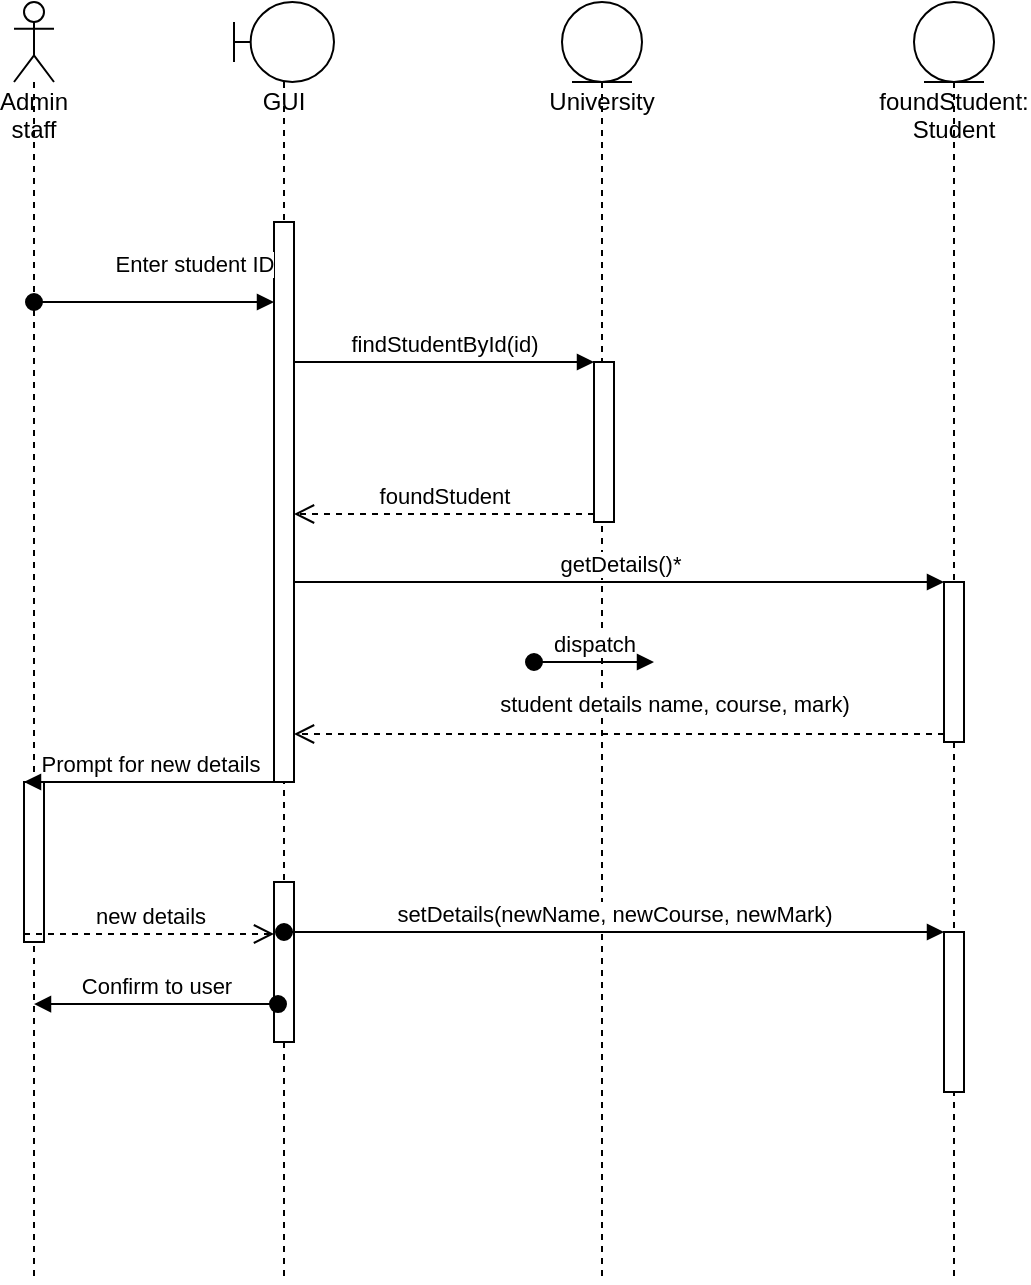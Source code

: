 <mxfile version="22.1.3" type="device">
  <diagram id="RrQAFQTPzV2vY8kiekfD" name="Page-1">
    <mxGraphModel dx="1168" dy="795" grid="1" gridSize="10" guides="1" tooltips="1" connect="1" arrows="1" fold="1" page="1" pageScale="1" pageWidth="827" pageHeight="1169" math="0" shadow="0">
      <root>
        <mxCell id="0" />
        <mxCell id="1" parent="0" />
        <mxCell id="gOjxntLg_w5VksE_CyKb-1" value="Admin staff" style="shape=umlLifeline;participant=umlActor;perimeter=lifelinePerimeter;whiteSpace=wrap;html=1;container=1;collapsible=0;recursiveResize=0;verticalAlign=top;spacingTop=36;outlineConnect=0;" parent="1" vertex="1">
          <mxGeometry x="120" y="80" width="20" height="640" as="geometry" />
        </mxCell>
        <mxCell id="gOjxntLg_w5VksE_CyKb-13" value="" style="html=1;points=[];perimeter=orthogonalPerimeter;" parent="gOjxntLg_w5VksE_CyKb-1" vertex="1">
          <mxGeometry x="5" y="390" width="10" height="80" as="geometry" />
        </mxCell>
        <mxCell id="gOjxntLg_w5VksE_CyKb-2" value="GUI" style="shape=umlLifeline;participant=umlBoundary;perimeter=lifelinePerimeter;whiteSpace=wrap;html=1;container=1;collapsible=0;recursiveResize=0;verticalAlign=top;spacingTop=36;outlineConnect=0;" parent="1" vertex="1">
          <mxGeometry x="230" y="80" width="50" height="640" as="geometry" />
        </mxCell>
        <mxCell id="gOjxntLg_w5VksE_CyKb-5" value="" style="html=1;points=[];perimeter=orthogonalPerimeter;" parent="gOjxntLg_w5VksE_CyKb-2" vertex="1">
          <mxGeometry x="20" y="110" width="10" height="280" as="geometry" />
        </mxCell>
        <mxCell id="gOjxntLg_w5VksE_CyKb-18" value="" style="html=1;points=[];perimeter=orthogonalPerimeter;" parent="gOjxntLg_w5VksE_CyKb-2" vertex="1">
          <mxGeometry x="20" y="440" width="10" height="80" as="geometry" />
        </mxCell>
        <mxCell id="gOjxntLg_w5VksE_CyKb-3" value="University" style="shape=umlLifeline;participant=umlEntity;perimeter=lifelinePerimeter;whiteSpace=wrap;html=1;container=1;collapsible=0;recursiveResize=0;verticalAlign=top;spacingTop=36;outlineConnect=0;" parent="1" vertex="1">
          <mxGeometry x="394" y="80" width="40" height="640" as="geometry" />
        </mxCell>
        <mxCell id="gOjxntLg_w5VksE_CyKb-7" value="" style="html=1;points=[];perimeter=orthogonalPerimeter;" parent="gOjxntLg_w5VksE_CyKb-3" vertex="1">
          <mxGeometry x="16" y="180" width="10" height="80" as="geometry" />
        </mxCell>
        <mxCell id="gOjxntLg_w5VksE_CyKb-4" value="foundStudent: Student" style="shape=umlLifeline;participant=umlEntity;perimeter=lifelinePerimeter;whiteSpace=wrap;html=1;container=1;collapsible=0;recursiveResize=0;verticalAlign=top;spacingTop=36;outlineConnect=0;" parent="1" vertex="1">
          <mxGeometry x="570" y="80" width="40" height="640" as="geometry" />
        </mxCell>
        <mxCell id="gOjxntLg_w5VksE_CyKb-10" value="" style="html=1;points=[];perimeter=orthogonalPerimeter;" parent="gOjxntLg_w5VksE_CyKb-4" vertex="1">
          <mxGeometry x="15" y="290" width="10" height="80" as="geometry" />
        </mxCell>
        <mxCell id="gOjxntLg_w5VksE_CyKb-16" value="" style="html=1;points=[];perimeter=orthogonalPerimeter;" parent="gOjxntLg_w5VksE_CyKb-4" vertex="1">
          <mxGeometry x="15" y="465" width="10" height="80" as="geometry" />
        </mxCell>
        <mxCell id="gOjxntLg_w5VksE_CyKb-6" value="Enter student ID" style="html=1;verticalAlign=bottom;startArrow=oval;endArrow=block;startSize=8;rounded=0;" parent="1" source="gOjxntLg_w5VksE_CyKb-1" target="gOjxntLg_w5VksE_CyKb-5" edge="1">
          <mxGeometry x="0.336" y="10" relative="1" as="geometry">
            <mxPoint x="190" y="200" as="sourcePoint" />
            <Array as="points">
              <mxPoint x="180" y="230" />
            </Array>
            <mxPoint as="offset" />
          </mxGeometry>
        </mxCell>
        <mxCell id="gOjxntLg_w5VksE_CyKb-8" value="findStudentById(id)" style="html=1;verticalAlign=bottom;endArrow=block;entryX=0;entryY=0;rounded=0;" parent="1" source="gOjxntLg_w5VksE_CyKb-5" target="gOjxntLg_w5VksE_CyKb-7" edge="1">
          <mxGeometry relative="1" as="geometry">
            <mxPoint x="340" y="260" as="sourcePoint" />
          </mxGeometry>
        </mxCell>
        <mxCell id="gOjxntLg_w5VksE_CyKb-9" value="foundStudent" style="html=1;verticalAlign=bottom;endArrow=open;dashed=1;endSize=8;exitX=0;exitY=0.95;rounded=0;" parent="1" source="gOjxntLg_w5VksE_CyKb-7" target="gOjxntLg_w5VksE_CyKb-5" edge="1">
          <mxGeometry relative="1" as="geometry">
            <mxPoint x="340" y="336" as="targetPoint" />
          </mxGeometry>
        </mxCell>
        <mxCell id="gOjxntLg_w5VksE_CyKb-11" value="getDetails()*" style="html=1;verticalAlign=bottom;endArrow=block;entryX=0;entryY=0;rounded=0;" parent="1" source="gOjxntLg_w5VksE_CyKb-5" target="gOjxntLg_w5VksE_CyKb-10" edge="1">
          <mxGeometry relative="1" as="geometry">
            <mxPoint x="434" y="370" as="sourcePoint" />
          </mxGeometry>
        </mxCell>
        <mxCell id="gOjxntLg_w5VksE_CyKb-12" value="student details name, course, mark)" style="html=1;verticalAlign=bottom;endArrow=open;dashed=1;endSize=8;exitX=0;exitY=0.95;rounded=0;" parent="1" source="gOjxntLg_w5VksE_CyKb-10" target="gOjxntLg_w5VksE_CyKb-5" edge="1">
          <mxGeometry x="-0.169" y="-6" relative="1" as="geometry">
            <mxPoint x="434" y="446" as="targetPoint" />
            <mxPoint as="offset" />
          </mxGeometry>
        </mxCell>
        <mxCell id="gOjxntLg_w5VksE_CyKb-14" value="Prompt for new details" style="html=1;verticalAlign=bottom;endArrow=block;entryX=0;entryY=0;rounded=0;" parent="1" source="gOjxntLg_w5VksE_CyKb-5" target="gOjxntLg_w5VksE_CyKb-13" edge="1">
          <mxGeometry relative="1" as="geometry">
            <mxPoint x="250" y="545" as="sourcePoint" />
          </mxGeometry>
        </mxCell>
        <mxCell id="gOjxntLg_w5VksE_CyKb-15" value="new details" style="html=1;verticalAlign=bottom;endArrow=open;dashed=1;endSize=8;exitX=0;exitY=0.95;rounded=0;" parent="1" source="gOjxntLg_w5VksE_CyKb-13" edge="1">
          <mxGeometry relative="1" as="geometry">
            <mxPoint x="250" y="546" as="targetPoint" />
          </mxGeometry>
        </mxCell>
        <mxCell id="gOjxntLg_w5VksE_CyKb-17" value="setDetails(newName, newCourse, newMark)" style="html=1;verticalAlign=bottom;startArrow=oval;endArrow=block;startSize=8;rounded=0;" parent="1" source="gOjxntLg_w5VksE_CyKb-2" target="gOjxntLg_w5VksE_CyKb-16" edge="1">
          <mxGeometry relative="1" as="geometry">
            <mxPoint x="290" y="550" as="sourcePoint" />
          </mxGeometry>
        </mxCell>
        <mxCell id="oiQO6T-NKLOpAvG_Yp4m-1" value="dispatch" style="html=1;verticalAlign=bottom;startArrow=oval;startFill=1;endArrow=block;startSize=8;curved=0;rounded=0;" edge="1" parent="1">
          <mxGeometry width="60" relative="1" as="geometry">
            <mxPoint x="380" y="410" as="sourcePoint" />
            <mxPoint x="440" y="410" as="targetPoint" />
          </mxGeometry>
        </mxCell>
        <mxCell id="oiQO6T-NKLOpAvG_Yp4m-2" value="Confirm to user" style="html=1;verticalAlign=bottom;startArrow=oval;startFill=1;endArrow=block;startSize=8;curved=0;rounded=0;exitX=0.2;exitY=0.763;exitDx=0;exitDy=0;exitPerimeter=0;" edge="1" parent="1" source="gOjxntLg_w5VksE_CyKb-18" target="gOjxntLg_w5VksE_CyKb-1">
          <mxGeometry width="60" relative="1" as="geometry">
            <mxPoint x="160" y="600" as="sourcePoint" />
            <mxPoint x="220" y="600" as="targetPoint" />
            <mxPoint as="offset" />
          </mxGeometry>
        </mxCell>
      </root>
    </mxGraphModel>
  </diagram>
</mxfile>
